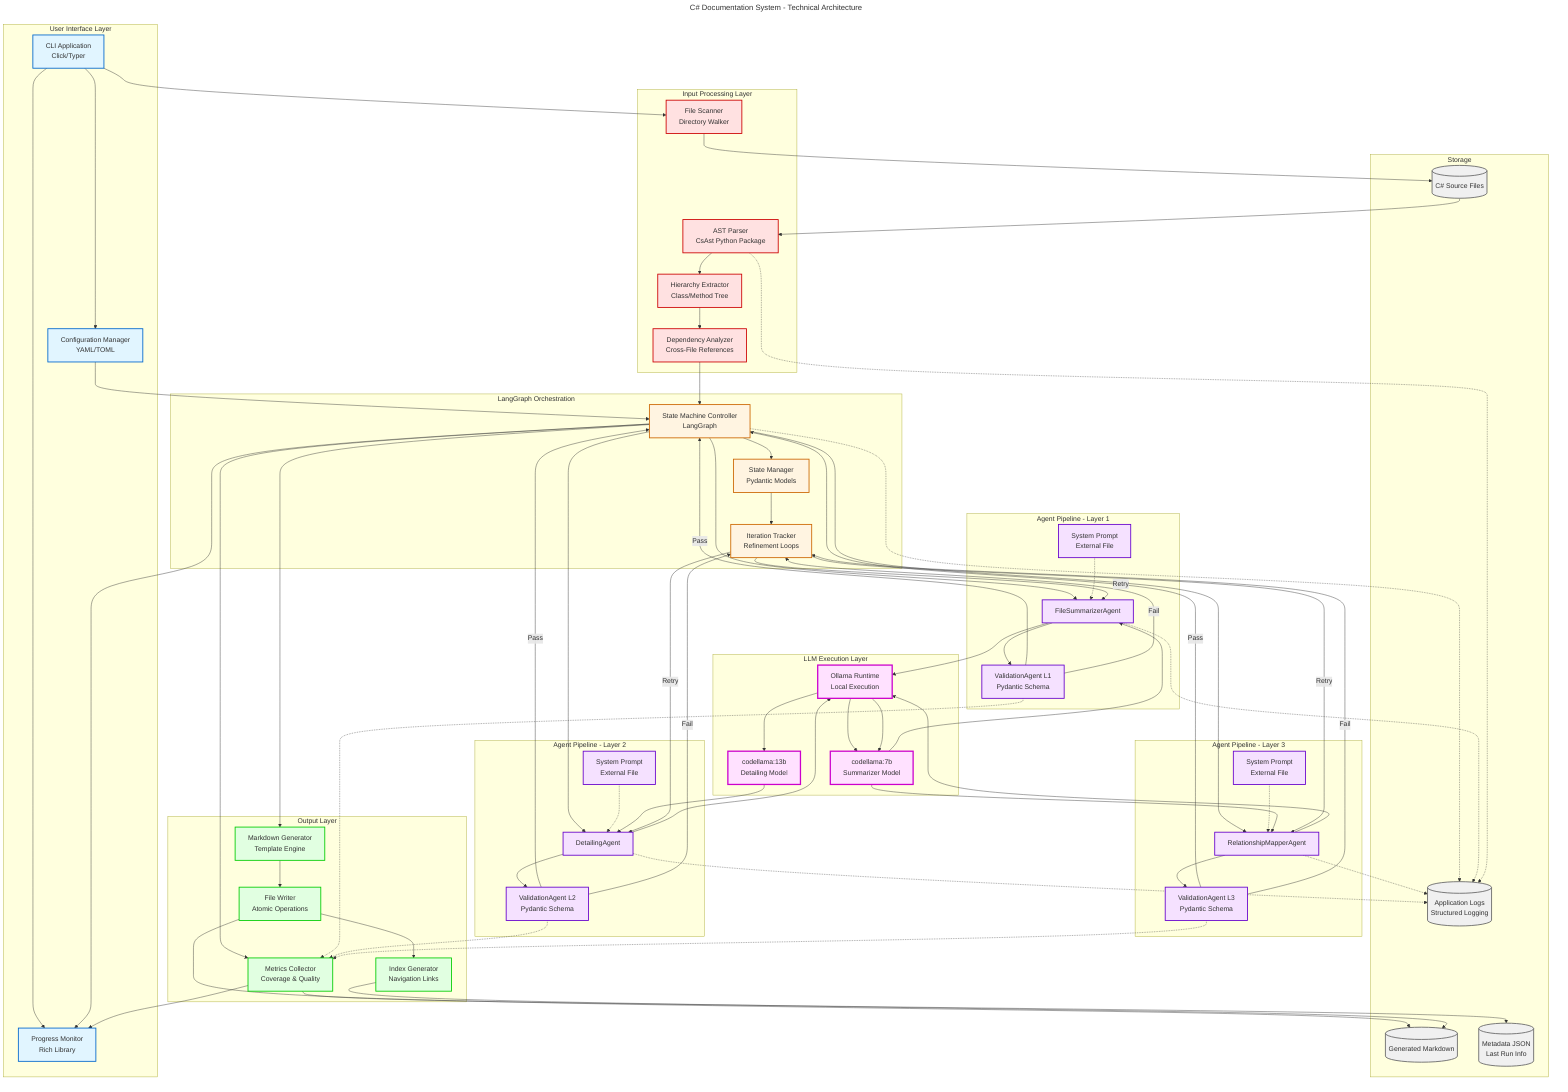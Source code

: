 ---
title: C# Documentation System - Technical Architecture
session: 6
created: 2025-10-17
description: Multi-agent system architecture showing parsing layer, LangGraph orchestration, agent pipeline, and local LLM integration
---

graph TD
    subgraph "User Interface Layer"
        CLI[CLI Application<br/>Click/Typer]
        Config[Configuration Manager<br/>YAML/TOML]
        Progress[Progress Monitor<br/>Rich Library]
    end

    subgraph "Input Processing Layer"
        FileScanner[File Scanner<br/>Directory Walker]
        Parser[AST Parser<br/>CsAst Python Package]
        HierarchyExtractor[Hierarchy Extractor<br/>Class/Method Tree]
        DependencyAnalyzer[Dependency Analyzer<br/>Cross-File References]
    end

    subgraph "LangGraph Orchestration"
        StateMachine[State Machine Controller<br/>LangGraph]
        StateManager[State Manager<br/>Pydantic Models]
        IterationTracker[Iteration Tracker<br/>Refinement Loops]
    end

    subgraph "Agent Pipeline - Layer 1"
        Agent1[FileSummarizerAgent]
        Prompt1[System Prompt<br/>External File]
        Validator1[ValidationAgent L1<br/>Pydantic Schema]
    end

    subgraph "Agent Pipeline - Layer 2"
        Agent2[DetailingAgent]
        Prompt2[System Prompt<br/>External File]
        Validator2[ValidationAgent L2<br/>Pydantic Schema]
    end

    subgraph "Agent Pipeline - Layer 3"
        Agent3[RelationshipMapperAgent]
        Prompt3[System Prompt<br/>External File]
        Validator3[ValidationAgent L3<br/>Pydantic Schema]
    end

    subgraph "LLM Execution Layer"
        Ollama[Ollama Runtime<br/>Local Execution]
        Model1[codellama:7b<br/>Summarizer Model]
        Model2[codellama:13b<br/>Detailing Model]
    end

    subgraph "Output Layer"
        MarkdownGen[Markdown Generator<br/>Template Engine]
        FileWriter[File Writer<br/>Atomic Operations]
        IndexGen[Index Generator<br/>Navigation Links]
        MetricsCollector[Metrics Collector<br/>Coverage & Quality]
    end

    subgraph "Storage"
        InputFiles[(C# Source Files)]
        OutputDocs[(Generated Markdown)]
        MetadataStore[(Metadata JSON<br/>Last Run Info)]
        LogFiles[(Application Logs<br/>Structured Logging)]
    end

    %% User Interface Flow
    CLI --> Config
    CLI --> Progress
    CLI --> FileScanner

    %% Input Processing Flow
    FileScanner --> InputFiles
    InputFiles --> Parser
    Parser --> HierarchyExtractor
    HierarchyExtractor --> DependencyAnalyzer

    %% Orchestration Flow
    DependencyAnalyzer --> StateMachine
    Config --> StateMachine
    StateMachine --> StateManager
    StateManager --> IterationTracker

    %% Layer 1 Flow
    StateMachine --> Agent1
    Prompt1 -.-> Agent1
    Agent1 --> Ollama
    Ollama --> Model1
    Model1 --> Agent1
    Agent1 --> Validator1
    Validator1 -->|Pass| StateMachine
    Validator1 -->|Fail| IterationTracker
    IterationTracker -->|Retry| Agent1

    %% Layer 2 Flow
    StateMachine --> Agent2
    Prompt2 -.-> Agent2
    Agent2 --> Ollama
    Ollama --> Model2
    Model2 --> Agent2
    Agent2 --> Validator2
    Validator2 -->|Pass| StateMachine
    Validator2 -->|Fail| IterationTracker
    IterationTracker -->|Retry| Agent2

    %% Layer 3 Flow
    StateMachine --> Agent3
    Prompt3 -.-> Agent3
    Agent3 --> Ollama
    Ollama --> Model1
    Model1 --> Agent3
    Agent3 --> Validator3
    Validator3 -->|Pass| StateMachine
    Validator3 -->|Fail| IterationTracker
    IterationTracker -->|Retry| Agent3

    %% Output Flow
    StateMachine --> MarkdownGen
    MarkdownGen --> FileWriter
    FileWriter --> OutputDocs
    FileWriter --> IndexGen
    IndexGen --> OutputDocs

    %% Metrics & Monitoring
    StateMachine --> MetricsCollector
    Validator1 -.-> MetricsCollector
    Validator2 -.-> MetricsCollector
    Validator3 -.-> MetricsCollector
    MetricsCollector --> MetadataStore

    %% Logging
    StateMachine -.-> LogFiles
    Agent1 -.-> LogFiles
    Agent2 -.-> LogFiles
    Agent3 -.-> LogFiles
    Parser -.-> LogFiles

    %% Progress Reporting
    StateMachine --> Progress
    MetricsCollector --> Progress

    %% Styling
    classDef uiLayer fill:#e1f5ff,stroke:#0066cc,stroke-width:2px
    classDef inputLayer fill:#ffe1e1,stroke:#cc0000,stroke-width:2px
    classDef orchestration fill:#fff4e1,stroke:#cc6600,stroke-width:2px
    classDef agent fill:#f5e1ff,stroke:#6600cc,stroke-width:2px
    classDef llm fill:#ffe1ff,stroke:#cc00cc,stroke-width:3px
    classDef output fill:#e1ffe1,stroke:#00cc00,stroke-width:2px
    classDef storage fill:#f0f0f0,stroke:#666666,stroke-width:2px

    class CLI,Config,Progress uiLayer
    class FileScanner,Parser,HierarchyExtractor,DependencyAnalyzer inputLayer
    class StateMachine,StateManager,IterationTracker orchestration
    class Agent1,Agent2,Agent3,Prompt1,Prompt2,Prompt3,Validator1,Validator2,Validator3 agent
    class Ollama,Model1,Model2 llm
    class MarkdownGen,FileWriter,IndexGen,MetricsCollector output
    class InputFiles,OutputDocs,MetadataStore,LogFiles storage
